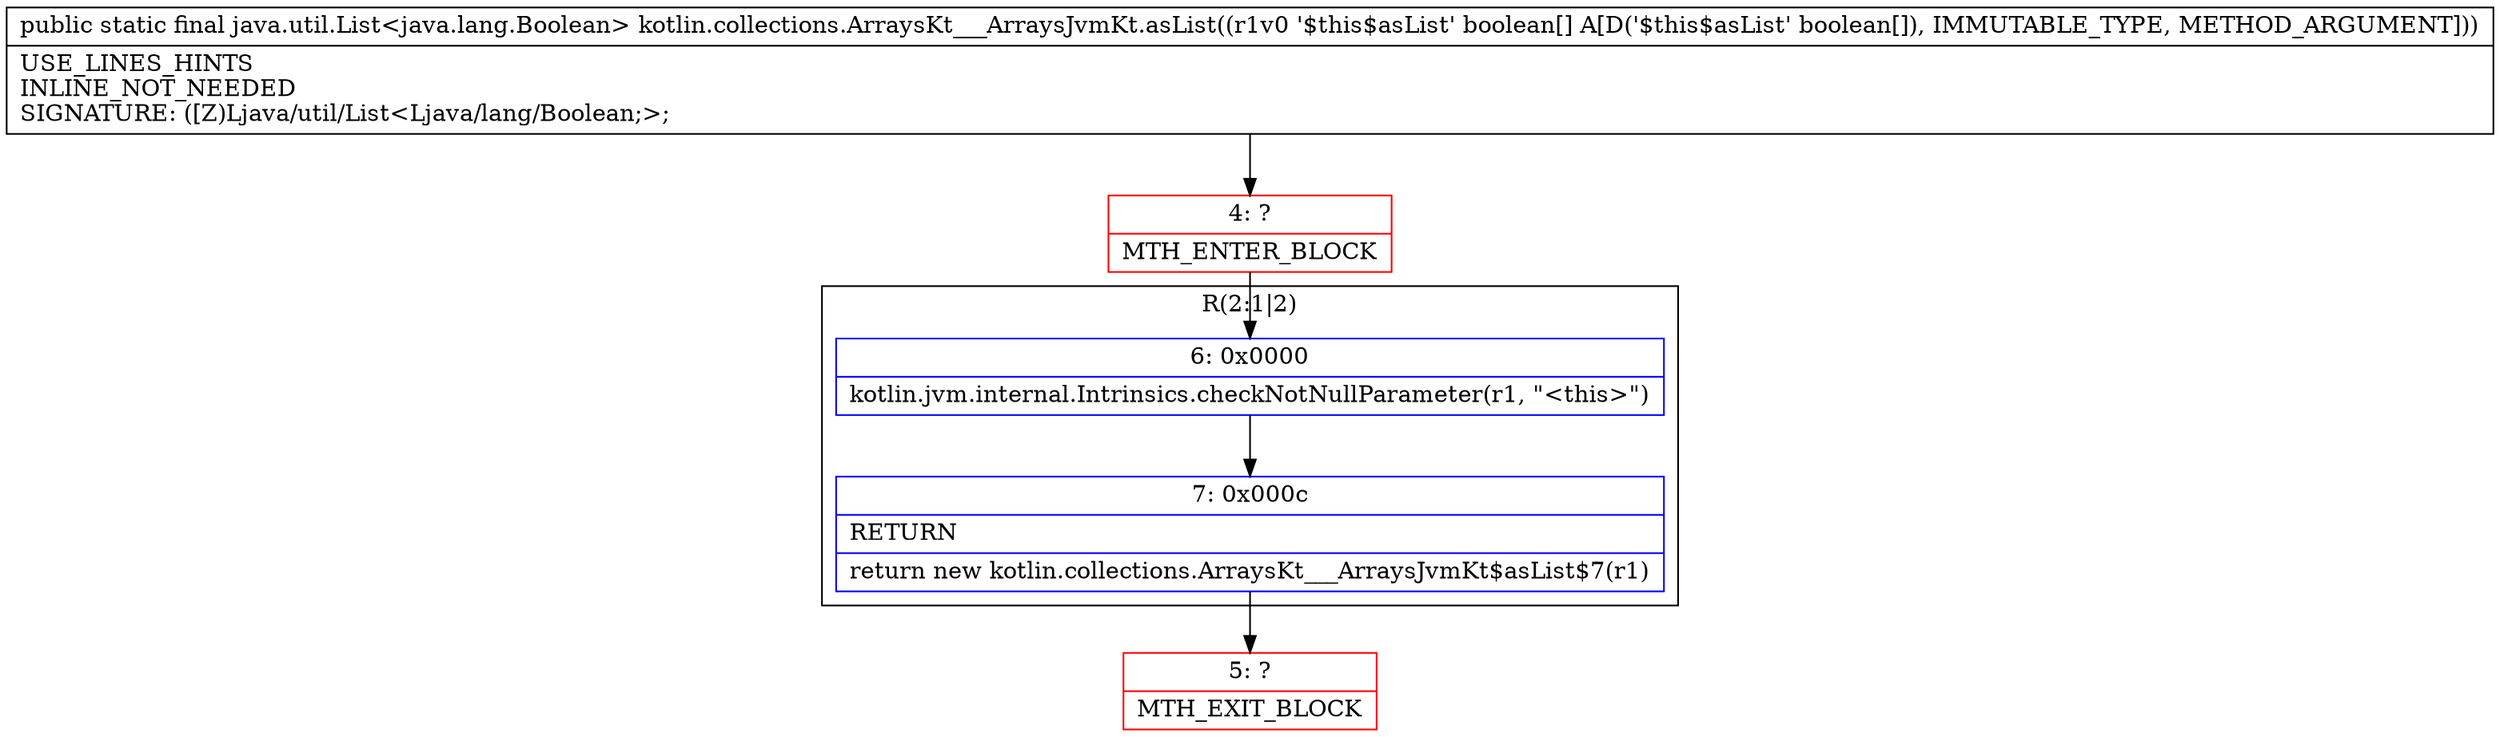 digraph "CFG forkotlin.collections.ArraysKt___ArraysJvmKt.asList([Z)Ljava\/util\/List;" {
subgraph cluster_Region_1136379225 {
label = "R(2:1|2)";
node [shape=record,color=blue];
Node_6 [shape=record,label="{6\:\ 0x0000|kotlin.jvm.internal.Intrinsics.checkNotNullParameter(r1, \"\<this\>\")\l}"];
Node_7 [shape=record,label="{7\:\ 0x000c|RETURN\l|return new kotlin.collections.ArraysKt___ArraysJvmKt$asList$7(r1)\l}"];
}
Node_4 [shape=record,color=red,label="{4\:\ ?|MTH_ENTER_BLOCK\l}"];
Node_5 [shape=record,color=red,label="{5\:\ ?|MTH_EXIT_BLOCK\l}"];
MethodNode[shape=record,label="{public static final java.util.List\<java.lang.Boolean\> kotlin.collections.ArraysKt___ArraysJvmKt.asList((r1v0 '$this$asList' boolean[] A[D('$this$asList' boolean[]), IMMUTABLE_TYPE, METHOD_ARGUMENT]))  | USE_LINES_HINTS\lINLINE_NOT_NEEDED\lSIGNATURE: ([Z)Ljava\/util\/List\<Ljava\/lang\/Boolean;\>;\l}"];
MethodNode -> Node_4;Node_6 -> Node_7;
Node_7 -> Node_5;
Node_4 -> Node_6;
}

